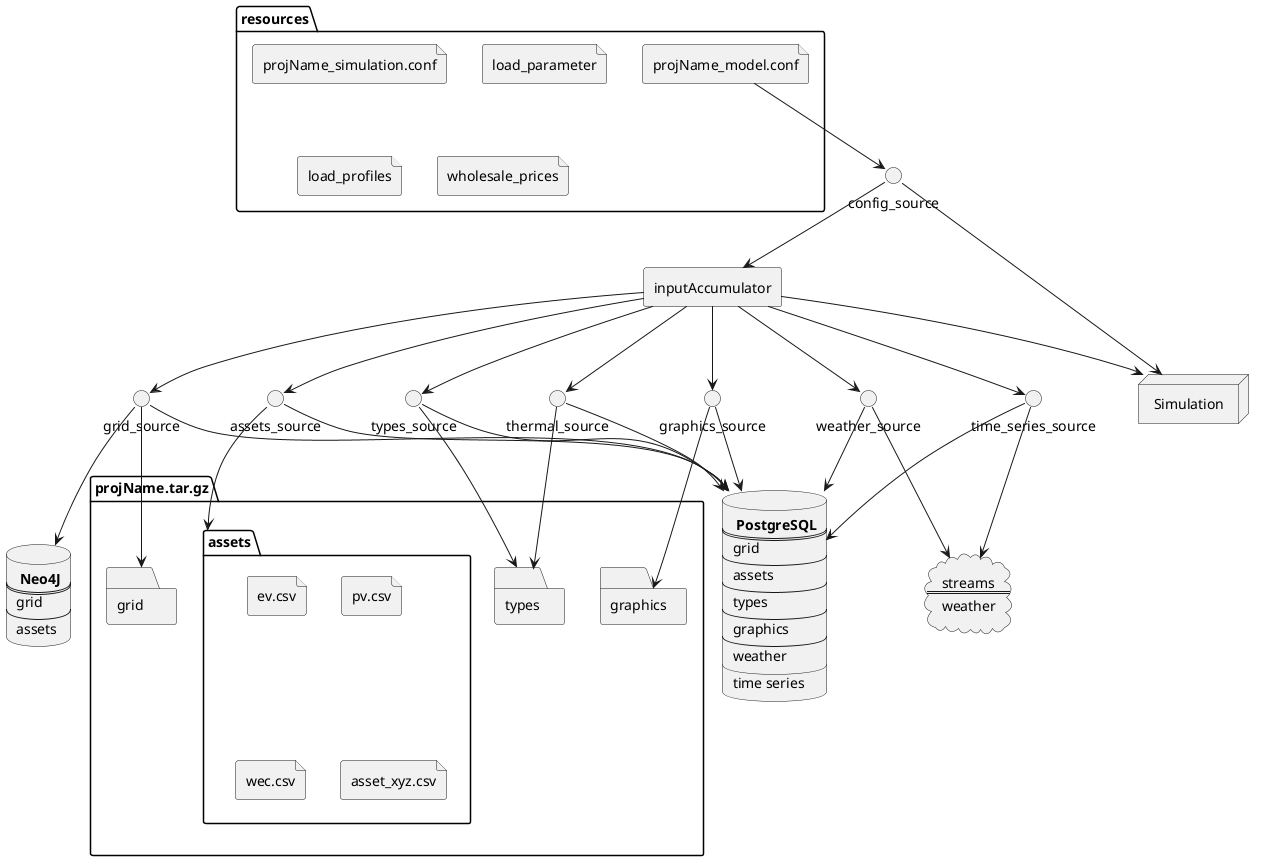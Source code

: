 @startuml
database psql [
    <b> PostgreSQL
    ==
    grid
    --
    assets
    --
    types
    --
    graphics
    --
    weather
    __
    time series
]
database neo4j [
    <b> Neo4J
    ==
    grid
    --
    assets
]
folder projName.tar.gz {
folder assets {
file ev.csv
file pv.csv
file wec.csv
file asset_xyz.csv
}
folder grid
folder types
folder graphics
}
folder resources {
file projName_model.conf
file projName_simulation.conf
file load_parameter
file load_profiles
file wholesale_prices
}
cloud streams [
streams
==
weather
]
interface grid_source
interface assets_source
interface types_source
interface thermal_source
interface graphics_source
interface weather_source
interface time_series_source
interface config_source
agent inputAccumulator
node "Simulation"

grid_source --> psql
grid_source --> neo4j
grid_source --> grid

assets_source --> psql
assets_source --> assets

types_source --> psql
types_source --> types

thermal_source --> psql
thermal_source --> types

graphics_source --> psql
graphics_source --> graphics

weather_source --> psql
weather_source --> streams

time_series_source --> psql
time_series_source --> streams

config_source --> inputAccumulator

inputAccumulator --> grid_source
inputAccumulator --> assets_source
inputAccumulator --> types_source
inputAccumulator --> graphics_source
inputAccumulator --> weather_source
inputAccumulator --> time_series_source
inputAccumulator --> thermal_source

projName_model.conf --> config_source

config_source --> Simulation

inputAccumulator --> Simulation

@enduml